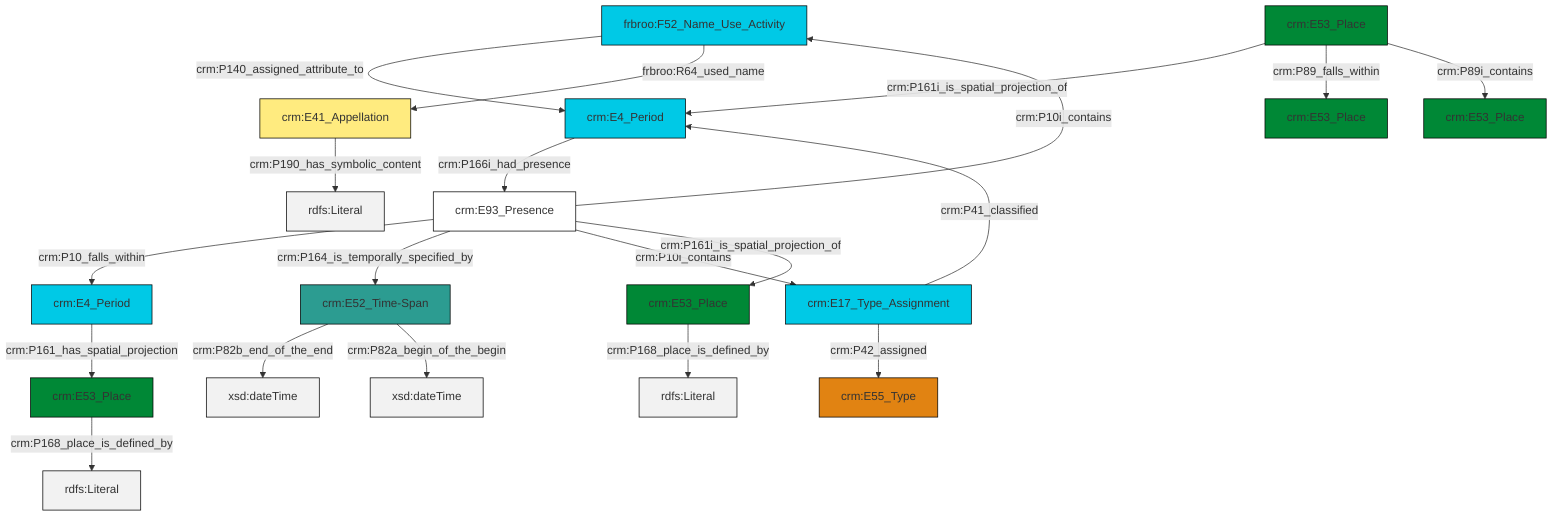 graph TD
classDef Literal fill:#f2f2f2,stroke:#000000;
classDef CRM_Entity fill:#FFFFFF,stroke:#000000;
classDef Temporal_Entity fill:#00C9E6, stroke:#000000;
classDef Type fill:#E18312, stroke:#000000;
classDef Time-Span fill:#2C9C91, stroke:#000000;
classDef Appellation fill:#FFEB7F, stroke:#000000;
classDef Place fill:#008836, stroke:#000000;
classDef Persistent_Item fill:#B266B2, stroke:#000000;
classDef Conceptual_Object fill:#FFD700, stroke:#000000;
classDef Physical_Thing fill:#D2B48C, stroke:#000000;
classDef Actor fill:#f58aad, stroke:#000000;
classDef PC_Classes fill:#4ce600, stroke:#000000;
classDef Multi fill:#cccccc,stroke:#000000;

0["crm:E52_Time-Span"]:::Time-Span -->|crm:P82b_end_of_the_end| 1[xsd:dateTime]:::Literal
2["frbroo:F52_Name_Use_Activity"]:::Temporal_Entity -->|crm:P140_assigned_attribute_to| 4["crm:E4_Period"]:::Temporal_Entity
5["crm:E53_Place"]:::Place -->|crm:P161i_is_spatial_projection_of| 4["crm:E4_Period"]:::Temporal_Entity
5["crm:E53_Place"]:::Place -->|crm:P89_falls_within| 9["crm:E53_Place"]:::Place
10["crm:E4_Period"]:::Temporal_Entity -->|crm:P161_has_spatial_projection| 11["crm:E53_Place"]:::Place
2["frbroo:F52_Name_Use_Activity"]:::Temporal_Entity -->|frbroo:R64_used_name| 6["crm:E41_Appellation"]:::Appellation
5["crm:E53_Place"]:::Place -->|crm:P89i_contains| 13["crm:E53_Place"]:::Place
11["crm:E53_Place"]:::Place -->|crm:P168_place_is_defined_by| 14[rdfs:Literal]:::Literal
16["crm:E53_Place"]:::Place -->|crm:P168_place_is_defined_by| 18[rdfs:Literal]:::Literal
20["crm:E93_Presence"]:::CRM_Entity -->|crm:P10_falls_within| 10["crm:E4_Period"]:::Temporal_Entity
20["crm:E93_Presence"]:::CRM_Entity -->|crm:P164_is_temporally_specified_by| 0["crm:E52_Time-Span"]:::Time-Span
20["crm:E93_Presence"]:::CRM_Entity -->|crm:P10i_contains| 2["frbroo:F52_Name_Use_Activity"]:::Temporal_Entity
4["crm:E4_Period"]:::Temporal_Entity -->|crm:P166i_had_presence| 20["crm:E93_Presence"]:::CRM_Entity
20["crm:E93_Presence"]:::CRM_Entity -->|crm:P10i_contains| 23["crm:E17_Type_Assignment"]:::Temporal_Entity
23["crm:E17_Type_Assignment"]:::Temporal_Entity -->|crm:P41_classified| 4["crm:E4_Period"]:::Temporal_Entity
20["crm:E93_Presence"]:::CRM_Entity -->|crm:P161i_is_spatial_projection_of| 16["crm:E53_Place"]:::Place
6["crm:E41_Appellation"]:::Appellation -->|crm:P190_has_symbolic_content| 25[rdfs:Literal]:::Literal
0["crm:E52_Time-Span"]:::Time-Span -->|crm:P82a_begin_of_the_begin| 27[xsd:dateTime]:::Literal
23["crm:E17_Type_Assignment"]:::Temporal_Entity -->|crm:P42_assigned| 28["crm:E55_Type"]:::Type